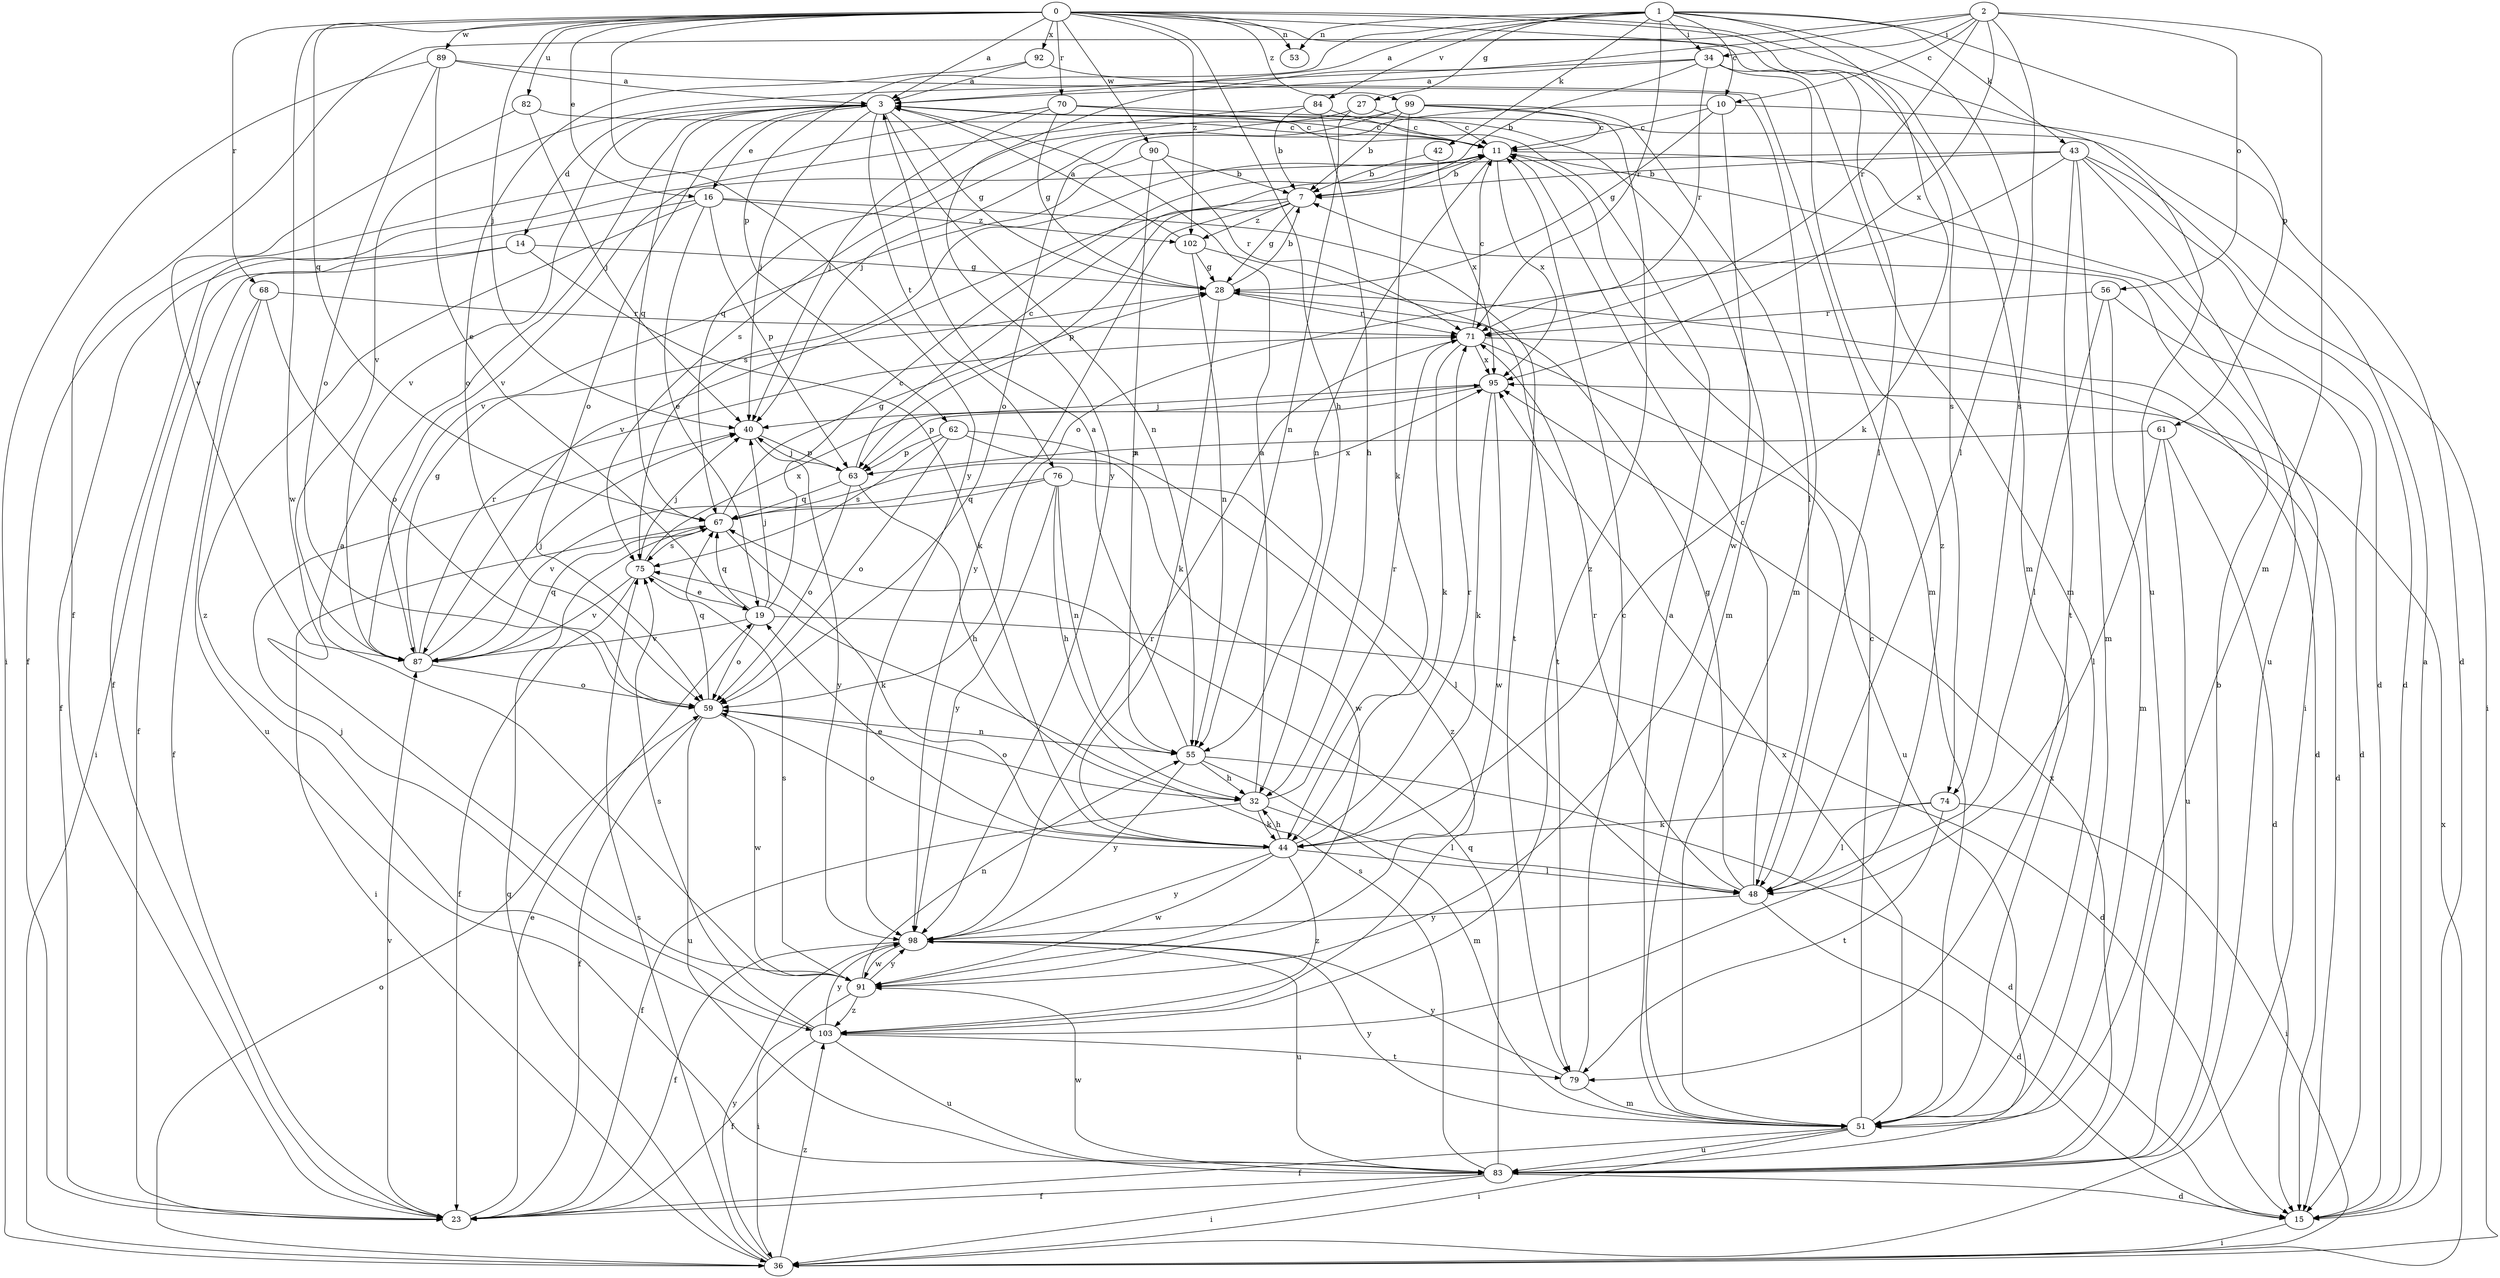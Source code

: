 strict digraph  {
0;
1;
2;
3;
7;
10;
11;
14;
15;
16;
19;
23;
27;
28;
32;
34;
36;
40;
42;
43;
44;
48;
51;
53;
55;
56;
59;
61;
62;
63;
67;
68;
70;
71;
74;
75;
76;
79;
82;
83;
84;
87;
89;
90;
91;
92;
95;
98;
99;
102;
103;
0 -> 3  [label=a];
0 -> 16  [label=e];
0 -> 32  [label=h];
0 -> 40  [label=j];
0 -> 48  [label=l];
0 -> 51  [label=m];
0 -> 53  [label=n];
0 -> 67  [label=q];
0 -> 68  [label=r];
0 -> 70  [label=r];
0 -> 74  [label=s];
0 -> 82  [label=u];
0 -> 83  [label=u];
0 -> 89  [label=w];
0 -> 90  [label=w];
0 -> 91  [label=w];
0 -> 92  [label=x];
0 -> 98  [label=y];
0 -> 99  [label=z];
0 -> 102  [label=z];
1 -> 3  [label=a];
1 -> 10  [label=c];
1 -> 27  [label=g];
1 -> 34  [label=i];
1 -> 42  [label=k];
1 -> 43  [label=k];
1 -> 44  [label=k];
1 -> 48  [label=l];
1 -> 53  [label=n];
1 -> 61  [label=p];
1 -> 62  [label=p];
1 -> 71  [label=r];
1 -> 84  [label=v];
2 -> 10  [label=c];
2 -> 23  [label=f];
2 -> 34  [label=i];
2 -> 51  [label=m];
2 -> 56  [label=o];
2 -> 71  [label=r];
2 -> 74  [label=s];
2 -> 95  [label=x];
2 -> 98  [label=y];
3 -> 11  [label=c];
3 -> 14  [label=d];
3 -> 16  [label=e];
3 -> 28  [label=g];
3 -> 40  [label=j];
3 -> 55  [label=n];
3 -> 59  [label=o];
3 -> 67  [label=q];
3 -> 76  [label=t];
3 -> 87  [label=v];
7 -> 28  [label=g];
7 -> 63  [label=p];
7 -> 87  [label=v];
7 -> 98  [label=y];
7 -> 102  [label=z];
10 -> 11  [label=c];
10 -> 15  [label=d];
10 -> 28  [label=g];
10 -> 59  [label=o];
10 -> 91  [label=w];
11 -> 7  [label=b];
11 -> 15  [label=d];
11 -> 36  [label=i];
11 -> 55  [label=n];
11 -> 75  [label=s];
11 -> 95  [label=x];
14 -> 23  [label=f];
14 -> 28  [label=g];
14 -> 36  [label=i];
14 -> 44  [label=k];
15 -> 3  [label=a];
15 -> 36  [label=i];
16 -> 19  [label=e];
16 -> 23  [label=f];
16 -> 63  [label=p];
16 -> 79  [label=t];
16 -> 102  [label=z];
16 -> 103  [label=z];
19 -> 11  [label=c];
19 -> 15  [label=d];
19 -> 40  [label=j];
19 -> 59  [label=o];
19 -> 67  [label=q];
19 -> 87  [label=v];
23 -> 19  [label=e];
23 -> 87  [label=v];
27 -> 11  [label=c];
27 -> 55  [label=n];
27 -> 67  [label=q];
28 -> 7  [label=b];
28 -> 15  [label=d];
28 -> 44  [label=k];
28 -> 71  [label=r];
32 -> 3  [label=a];
32 -> 23  [label=f];
32 -> 44  [label=k];
32 -> 48  [label=l];
32 -> 59  [label=o];
32 -> 71  [label=r];
34 -> 3  [label=a];
34 -> 7  [label=b];
34 -> 51  [label=m];
34 -> 71  [label=r];
34 -> 87  [label=v];
34 -> 103  [label=z];
36 -> 59  [label=o];
36 -> 67  [label=q];
36 -> 75  [label=s];
36 -> 95  [label=x];
36 -> 98  [label=y];
36 -> 103  [label=z];
40 -> 63  [label=p];
40 -> 98  [label=y];
42 -> 7  [label=b];
42 -> 95  [label=x];
43 -> 7  [label=b];
43 -> 15  [label=d];
43 -> 23  [label=f];
43 -> 36  [label=i];
43 -> 51  [label=m];
43 -> 59  [label=o];
43 -> 79  [label=t];
43 -> 83  [label=u];
44 -> 19  [label=e];
44 -> 32  [label=h];
44 -> 48  [label=l];
44 -> 59  [label=o];
44 -> 71  [label=r];
44 -> 91  [label=w];
44 -> 98  [label=y];
44 -> 103  [label=z];
48 -> 11  [label=c];
48 -> 15  [label=d];
48 -> 28  [label=g];
48 -> 71  [label=r];
48 -> 98  [label=y];
51 -> 3  [label=a];
51 -> 11  [label=c];
51 -> 23  [label=f];
51 -> 36  [label=i];
51 -> 83  [label=u];
51 -> 95  [label=x];
51 -> 98  [label=y];
55 -> 3  [label=a];
55 -> 15  [label=d];
55 -> 32  [label=h];
55 -> 51  [label=m];
55 -> 98  [label=y];
56 -> 15  [label=d];
56 -> 48  [label=l];
56 -> 51  [label=m];
56 -> 71  [label=r];
59 -> 23  [label=f];
59 -> 55  [label=n];
59 -> 67  [label=q];
59 -> 83  [label=u];
59 -> 91  [label=w];
61 -> 15  [label=d];
61 -> 48  [label=l];
61 -> 63  [label=p];
61 -> 83  [label=u];
62 -> 59  [label=o];
62 -> 63  [label=p];
62 -> 75  [label=s];
62 -> 91  [label=w];
62 -> 103  [label=z];
63 -> 11  [label=c];
63 -> 32  [label=h];
63 -> 40  [label=j];
63 -> 59  [label=o];
63 -> 67  [label=q];
67 -> 28  [label=g];
67 -> 36  [label=i];
67 -> 44  [label=k];
67 -> 75  [label=s];
67 -> 95  [label=x];
68 -> 23  [label=f];
68 -> 59  [label=o];
68 -> 71  [label=r];
68 -> 83  [label=u];
70 -> 11  [label=c];
70 -> 23  [label=f];
70 -> 28  [label=g];
70 -> 40  [label=j];
70 -> 51  [label=m];
71 -> 11  [label=c];
71 -> 15  [label=d];
71 -> 44  [label=k];
71 -> 83  [label=u];
71 -> 95  [label=x];
74 -> 36  [label=i];
74 -> 44  [label=k];
74 -> 48  [label=l];
74 -> 79  [label=t];
75 -> 19  [label=e];
75 -> 23  [label=f];
75 -> 40  [label=j];
75 -> 87  [label=v];
75 -> 95  [label=x];
76 -> 32  [label=h];
76 -> 48  [label=l];
76 -> 55  [label=n];
76 -> 67  [label=q];
76 -> 87  [label=v];
76 -> 98  [label=y];
79 -> 11  [label=c];
79 -> 51  [label=m];
79 -> 98  [label=y];
82 -> 11  [label=c];
82 -> 40  [label=j];
82 -> 87  [label=v];
83 -> 7  [label=b];
83 -> 15  [label=d];
83 -> 23  [label=f];
83 -> 36  [label=i];
83 -> 67  [label=q];
83 -> 75  [label=s];
83 -> 91  [label=w];
83 -> 95  [label=x];
84 -> 7  [label=b];
84 -> 11  [label=c];
84 -> 32  [label=h];
84 -> 87  [label=v];
87 -> 28  [label=g];
87 -> 40  [label=j];
87 -> 59  [label=o];
87 -> 67  [label=q];
87 -> 71  [label=r];
89 -> 3  [label=a];
89 -> 19  [label=e];
89 -> 36  [label=i];
89 -> 51  [label=m];
89 -> 59  [label=o];
90 -> 7  [label=b];
90 -> 55  [label=n];
90 -> 71  [label=r];
90 -> 87  [label=v];
91 -> 3  [label=a];
91 -> 36  [label=i];
91 -> 55  [label=n];
91 -> 75  [label=s];
91 -> 98  [label=y];
91 -> 103  [label=z];
92 -> 3  [label=a];
92 -> 51  [label=m];
92 -> 59  [label=o];
95 -> 40  [label=j];
95 -> 44  [label=k];
95 -> 63  [label=p];
95 -> 91  [label=w];
98 -> 23  [label=f];
98 -> 71  [label=r];
98 -> 83  [label=u];
98 -> 91  [label=w];
99 -> 7  [label=b];
99 -> 11  [label=c];
99 -> 40  [label=j];
99 -> 44  [label=k];
99 -> 48  [label=l];
99 -> 75  [label=s];
99 -> 103  [label=z];
102 -> 3  [label=a];
102 -> 28  [label=g];
102 -> 55  [label=n];
102 -> 79  [label=t];
103 -> 23  [label=f];
103 -> 40  [label=j];
103 -> 75  [label=s];
103 -> 79  [label=t];
103 -> 83  [label=u];
103 -> 98  [label=y];
}
